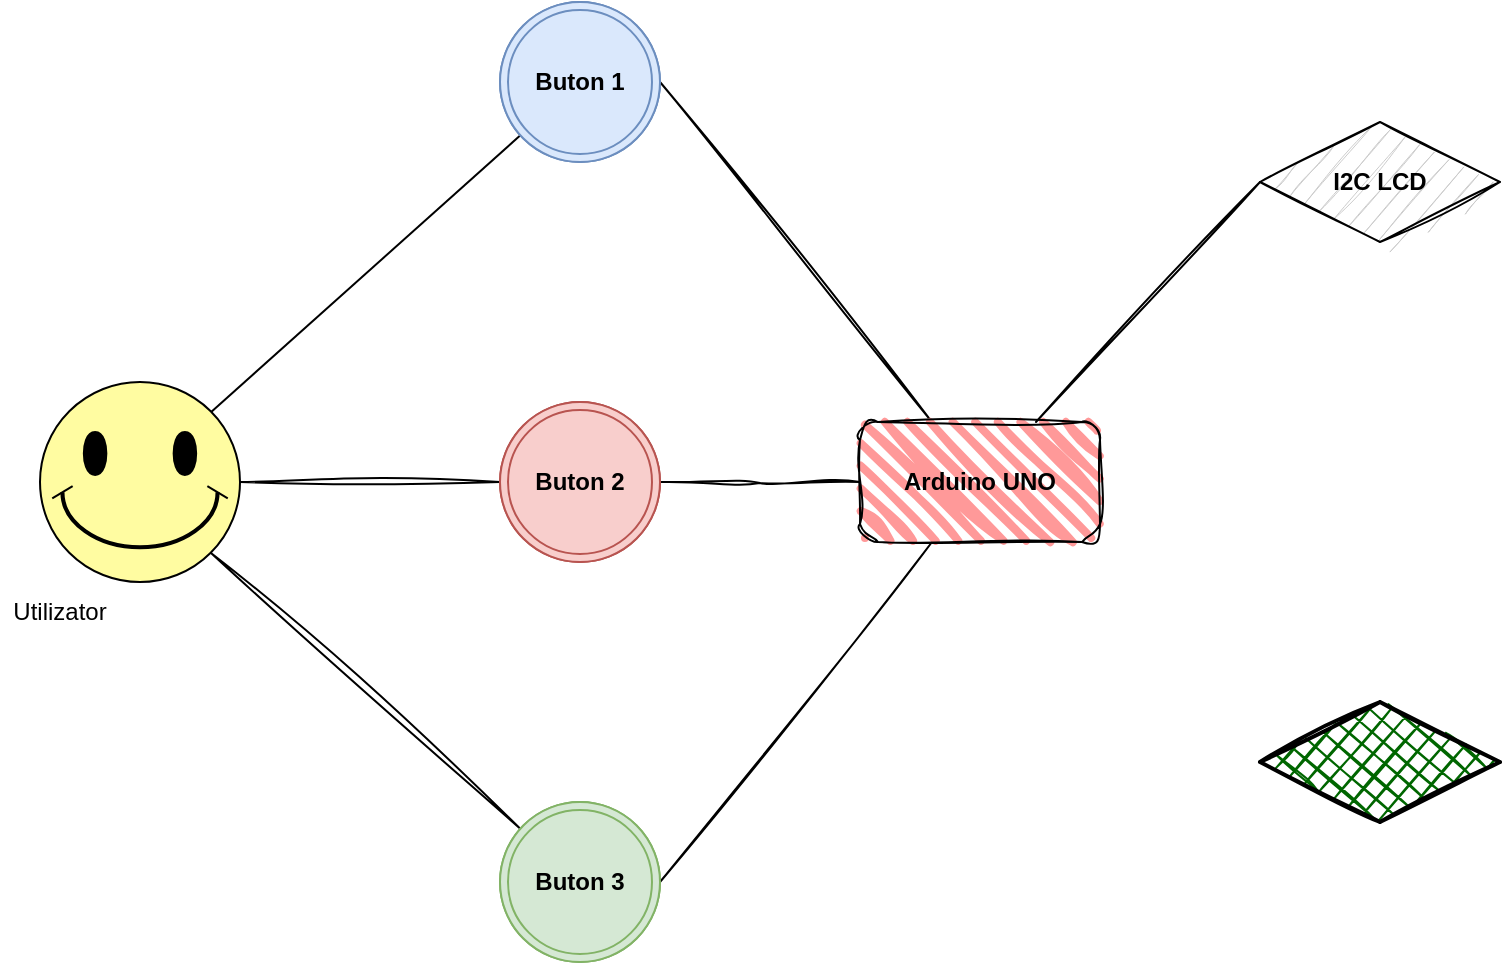 <mxfile version="24.3.1" type="github">
  <diagram name="Page-1" id="awMXY44mZ77rWvOCfHt4">
    <mxGraphModel dx="996" dy="533" grid="1" gridSize="10" guides="1" tooltips="1" connect="1" arrows="1" fold="1" page="1" pageScale="1" pageWidth="850" pageHeight="1100" math="0" shadow="0">
      <root>
        <mxCell id="0" />
        <mxCell id="1" parent="0" />
        <mxCell id="dz0UnZ8IAj8Qqn_Fni2c-7" value="" style="rounded=0;orthogonalLoop=1;jettySize=auto;html=1;endArrow=none;endFill=0;exitX=0.8;exitY=0.2;exitDx=0;exitDy=0;exitPerimeter=0;" edge="1" parent="1" source="dz0UnZ8IAj8Qqn_Fni2c-1" target="dz0UnZ8IAj8Qqn_Fni2c-5">
          <mxGeometry relative="1" as="geometry" />
        </mxCell>
        <mxCell id="dz0UnZ8IAj8Qqn_Fni2c-9" value="" style="edgeStyle=orthogonalEdgeStyle;rounded=0;orthogonalLoop=1;jettySize=auto;html=1;endArrow=none;endFill=0;sketch=1;curveFitting=1;jiggle=2;" edge="1" parent="1" source="dz0UnZ8IAj8Qqn_Fni2c-1" target="dz0UnZ8IAj8Qqn_Fni2c-8">
          <mxGeometry relative="1" as="geometry" />
        </mxCell>
        <mxCell id="dz0UnZ8IAj8Qqn_Fni2c-11" value="" style="rounded=0;orthogonalLoop=1;jettySize=auto;html=1;exitX=0.855;exitY=0.855;exitDx=0;exitDy=0;exitPerimeter=0;endArrow=none;endFill=0;sketch=1;curveFitting=1;jiggle=2;" edge="1" parent="1" source="dz0UnZ8IAj8Qqn_Fni2c-1" target="dz0UnZ8IAj8Qqn_Fni2c-10">
          <mxGeometry relative="1" as="geometry" />
        </mxCell>
        <mxCell id="dz0UnZ8IAj8Qqn_Fni2c-1" value="" style="verticalLabelPosition=bottom;verticalAlign=top;html=1;shape=mxgraph.basic.smiley;fillColor=#FFFCA1;" vertex="1" parent="1">
          <mxGeometry x="30" y="230" width="100" height="100" as="geometry" />
        </mxCell>
        <mxCell id="dz0UnZ8IAj8Qqn_Fni2c-5" value="" style="ellipse;whiteSpace=wrap;html=1;verticalAlign=top;fillColor=#0e62d8;strokeColor=#6c8ebf;" vertex="1" parent="1">
          <mxGeometry x="260" y="40" width="80" height="80" as="geometry" />
        </mxCell>
        <mxCell id="dz0UnZ8IAj8Qqn_Fni2c-8" value="" style="ellipse;whiteSpace=wrap;html=1;verticalAlign=top;fillColor=#f4170b;strokeColor=#b85450;" vertex="1" parent="1">
          <mxGeometry x="260" y="240" width="80" height="80" as="geometry" />
        </mxCell>
        <mxCell id="dz0UnZ8IAj8Qqn_Fni2c-10" value="" style="ellipse;whiteSpace=wrap;html=1;verticalAlign=top;fillColor=#064b02;strokeColor=#82b366;" vertex="1" parent="1">
          <mxGeometry x="260" y="440" width="80" height="80" as="geometry" />
        </mxCell>
        <mxCell id="dz0UnZ8IAj8Qqn_Fni2c-12" value="Utilizator" style="text;html=1;align=center;verticalAlign=middle;whiteSpace=wrap;rounded=0;fillColor=default;" vertex="1" parent="1">
          <mxGeometry x="10" y="330" width="60" height="30" as="geometry" />
        </mxCell>
        <mxCell id="dz0UnZ8IAj8Qqn_Fni2c-13" value="Buton 3" style="text;html=1;align=center;verticalAlign=middle;whiteSpace=wrap;rounded=0;" vertex="1" parent="1">
          <mxGeometry x="270" y="462.5" width="60" height="35" as="geometry" />
        </mxCell>
        <mxCell id="dz0UnZ8IAj8Qqn_Fni2c-14" value="Buton 2" style="text;html=1;align=center;verticalAlign=middle;whiteSpace=wrap;rounded=0;" vertex="1" parent="1">
          <mxGeometry x="270" y="265" width="60" height="30" as="geometry" />
        </mxCell>
        <mxCell id="dz0UnZ8IAj8Qqn_Fni2c-15" value="Buton 1" style="text;html=1;align=center;verticalAlign=middle;whiteSpace=wrap;rounded=0;" vertex="1" parent="1">
          <mxGeometry x="270" y="65" width="60" height="30" as="geometry" />
        </mxCell>
        <mxCell id="dz0UnZ8IAj8Qqn_Fni2c-17" value="" style="edgeStyle=orthogonalEdgeStyle;rounded=0;orthogonalLoop=1;jettySize=auto;html=1;endArrow=none;endFill=0;entryX=1;entryY=0.5;entryDx=0;entryDy=0;sketch=1;curveFitting=1;jiggle=2;" edge="1" parent="1" target="dz0UnZ8IAj8Qqn_Fni2c-8">
          <mxGeometry relative="1" as="geometry">
            <mxPoint x="440" y="280" as="sourcePoint" />
            <mxPoint x="370" y="280" as="targetPoint" />
          </mxGeometry>
        </mxCell>
        <mxCell id="dz0UnZ8IAj8Qqn_Fni2c-19" value="" style="rounded=0;orthogonalLoop=1;jettySize=auto;html=1;entryX=1;entryY=0.5;entryDx=0;entryDy=0;endArrow=none;endFill=0;sketch=1;curveFitting=1;jiggle=2;shadow=0;flowAnimation=0;" edge="1" parent="1" target="dz0UnZ8IAj8Qqn_Fni2c-5">
          <mxGeometry relative="1" as="geometry">
            <mxPoint x="476" y="250" as="sourcePoint" />
            <mxPoint x="470" y="80" as="targetPoint" />
          </mxGeometry>
        </mxCell>
        <mxCell id="dz0UnZ8IAj8Qqn_Fni2c-20" style="rounded=0;orthogonalLoop=1;jettySize=auto;html=1;entryX=1;entryY=0.5;entryDx=0;entryDy=0;endArrow=none;endFill=0;sketch=1;curveFitting=1;jiggle=2;" edge="1" parent="1" target="dz0UnZ8IAj8Qqn_Fni2c-10">
          <mxGeometry relative="1" as="geometry">
            <mxPoint x="476" y="310" as="sourcePoint" />
          </mxGeometry>
        </mxCell>
        <mxCell id="dz0UnZ8IAj8Qqn_Fni2c-22" value="&lt;b&gt;I2C LCD&lt;/b&gt;" style="rhombus;whiteSpace=wrap;html=1;strokeWidth=1;fillWeight=-1;hachureGap=8;fillStyle=hachure;fillColor=#CCCCCC;sketch=1;rounded=0;shadow=0;" vertex="1" parent="1">
          <mxGeometry x="640" y="100" width="120" height="60" as="geometry" />
        </mxCell>
        <mxCell id="dz0UnZ8IAj8Qqn_Fni2c-23" value="&lt;b&gt;Buton 1&lt;/b&gt;" style="ellipse;shape=doubleEllipse;whiteSpace=wrap;html=1;aspect=fixed;fillColor=#dae8fc;strokeColor=#6c8ebf;" vertex="1" parent="1">
          <mxGeometry x="260" y="40" width="80" height="80" as="geometry" />
        </mxCell>
        <mxCell id="dz0UnZ8IAj8Qqn_Fni2c-24" value="&lt;b&gt;Buton 2&lt;/b&gt;" style="ellipse;shape=doubleEllipse;whiteSpace=wrap;html=1;aspect=fixed;fillColor=#f8cecc;strokeColor=#b85450;" vertex="1" parent="1">
          <mxGeometry x="260" y="240" width="80" height="80" as="geometry" />
        </mxCell>
        <mxCell id="dz0UnZ8IAj8Qqn_Fni2c-25" value="&lt;b&gt;Buton 3&lt;/b&gt;" style="ellipse;shape=doubleEllipse;whiteSpace=wrap;html=1;aspect=fixed;fillColor=#d5e8d4;strokeColor=#82b366;" vertex="1" parent="1">
          <mxGeometry x="260" y="440" width="80" height="80" as="geometry" />
        </mxCell>
        <mxCell id="dz0UnZ8IAj8Qqn_Fni2c-27" style="rounded=0;orthogonalLoop=1;jettySize=auto;html=1;entryX=0;entryY=0.5;entryDx=0;entryDy=0;endArrow=none;endFill=0;curved=0;sketch=1;curveFitting=1;jiggle=2;" edge="1" parent="1" source="dz0UnZ8IAj8Qqn_Fni2c-26" target="dz0UnZ8IAj8Qqn_Fni2c-22">
          <mxGeometry relative="1" as="geometry" />
        </mxCell>
        <mxCell id="dz0UnZ8IAj8Qqn_Fni2c-26" value="&lt;b&gt;Arduino UNO&lt;/b&gt;" style="rounded=1;whiteSpace=wrap;html=1;strokeWidth=1;fillWeight=4;hachureGap=8;hachureAngle=45;fillStyle=hachure;fillColor=#FF9999;sketch=1;curveFitting=1;jiggle=2;glass=0;shadow=0;" vertex="1" parent="1">
          <mxGeometry x="440" y="250" width="120" height="60" as="geometry" />
        </mxCell>
        <mxCell id="dz0UnZ8IAj8Qqn_Fni2c-28" value="" style="rhombus;whiteSpace=wrap;html=1;strokeWidth=2;fillWeight=-1;hachureGap=8;fillStyle=cross-hatch;fillColor=#006600;sketch=1;" vertex="1" parent="1">
          <mxGeometry x="640" y="390" width="120" height="60" as="geometry" />
        </mxCell>
      </root>
    </mxGraphModel>
  </diagram>
</mxfile>
